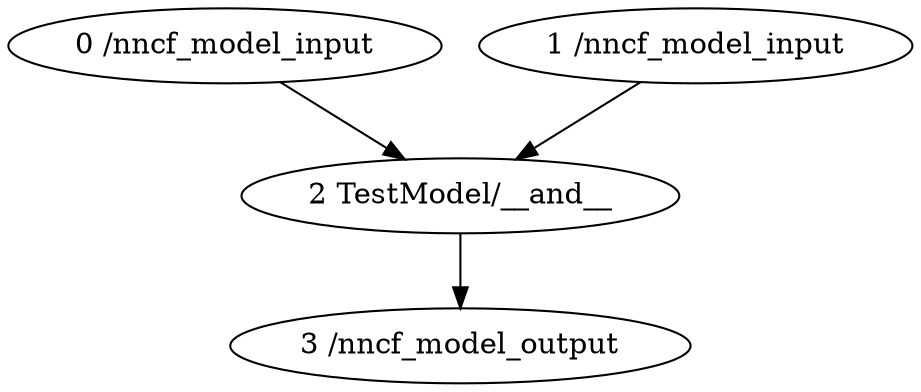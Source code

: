 strict digraph  {
"0 /nncf_model_input" [id=0, scope="", type=nncf_model_input];
"1 /nncf_model_input" [id=1, scope="", type=nncf_model_input];
"2 TestModel/__and__" [id=2, scope=TestModel, type=__and__];
"3 /nncf_model_output" [id=3, scope="", type=nncf_model_output];
"0 /nncf_model_input" -> "2 TestModel/__and__";
"1 /nncf_model_input" -> "2 TestModel/__and__";
"2 TestModel/__and__" -> "3 /nncf_model_output";
}
